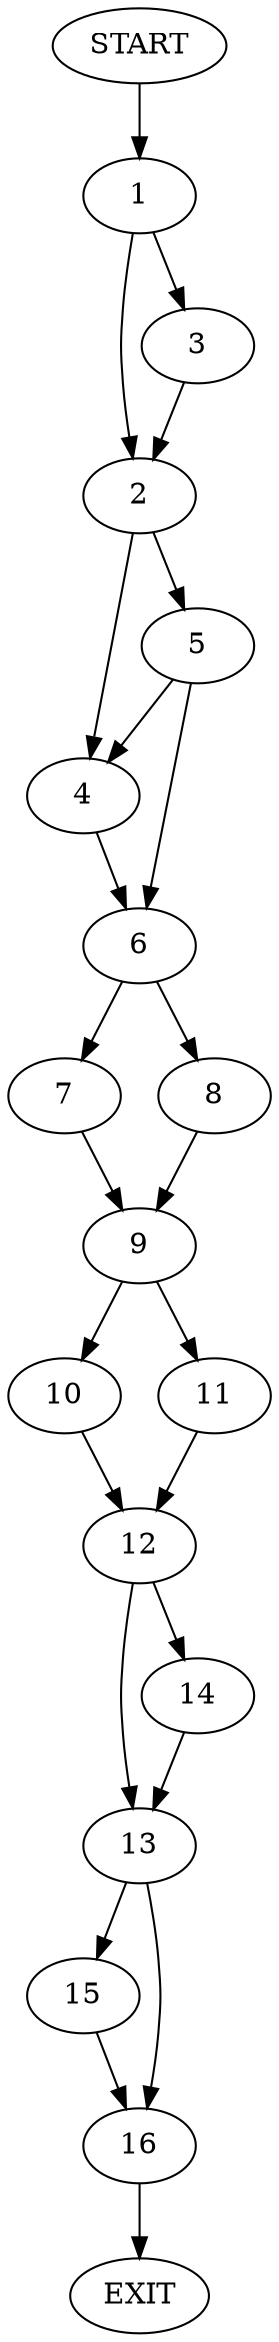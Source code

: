 digraph {
0 [label="START"]
17 [label="EXIT"]
0 -> 1
1 -> 2
1 -> 3
2 -> 4
2 -> 5
3 -> 2
4 -> 6
5 -> 4
5 -> 6
6 -> 7
6 -> 8
7 -> 9
8 -> 9
9 -> 10
9 -> 11
11 -> 12
10 -> 12
12 -> 13
12 -> 14
13 -> 15
13 -> 16
14 -> 13
16 -> 17
15 -> 16
}
